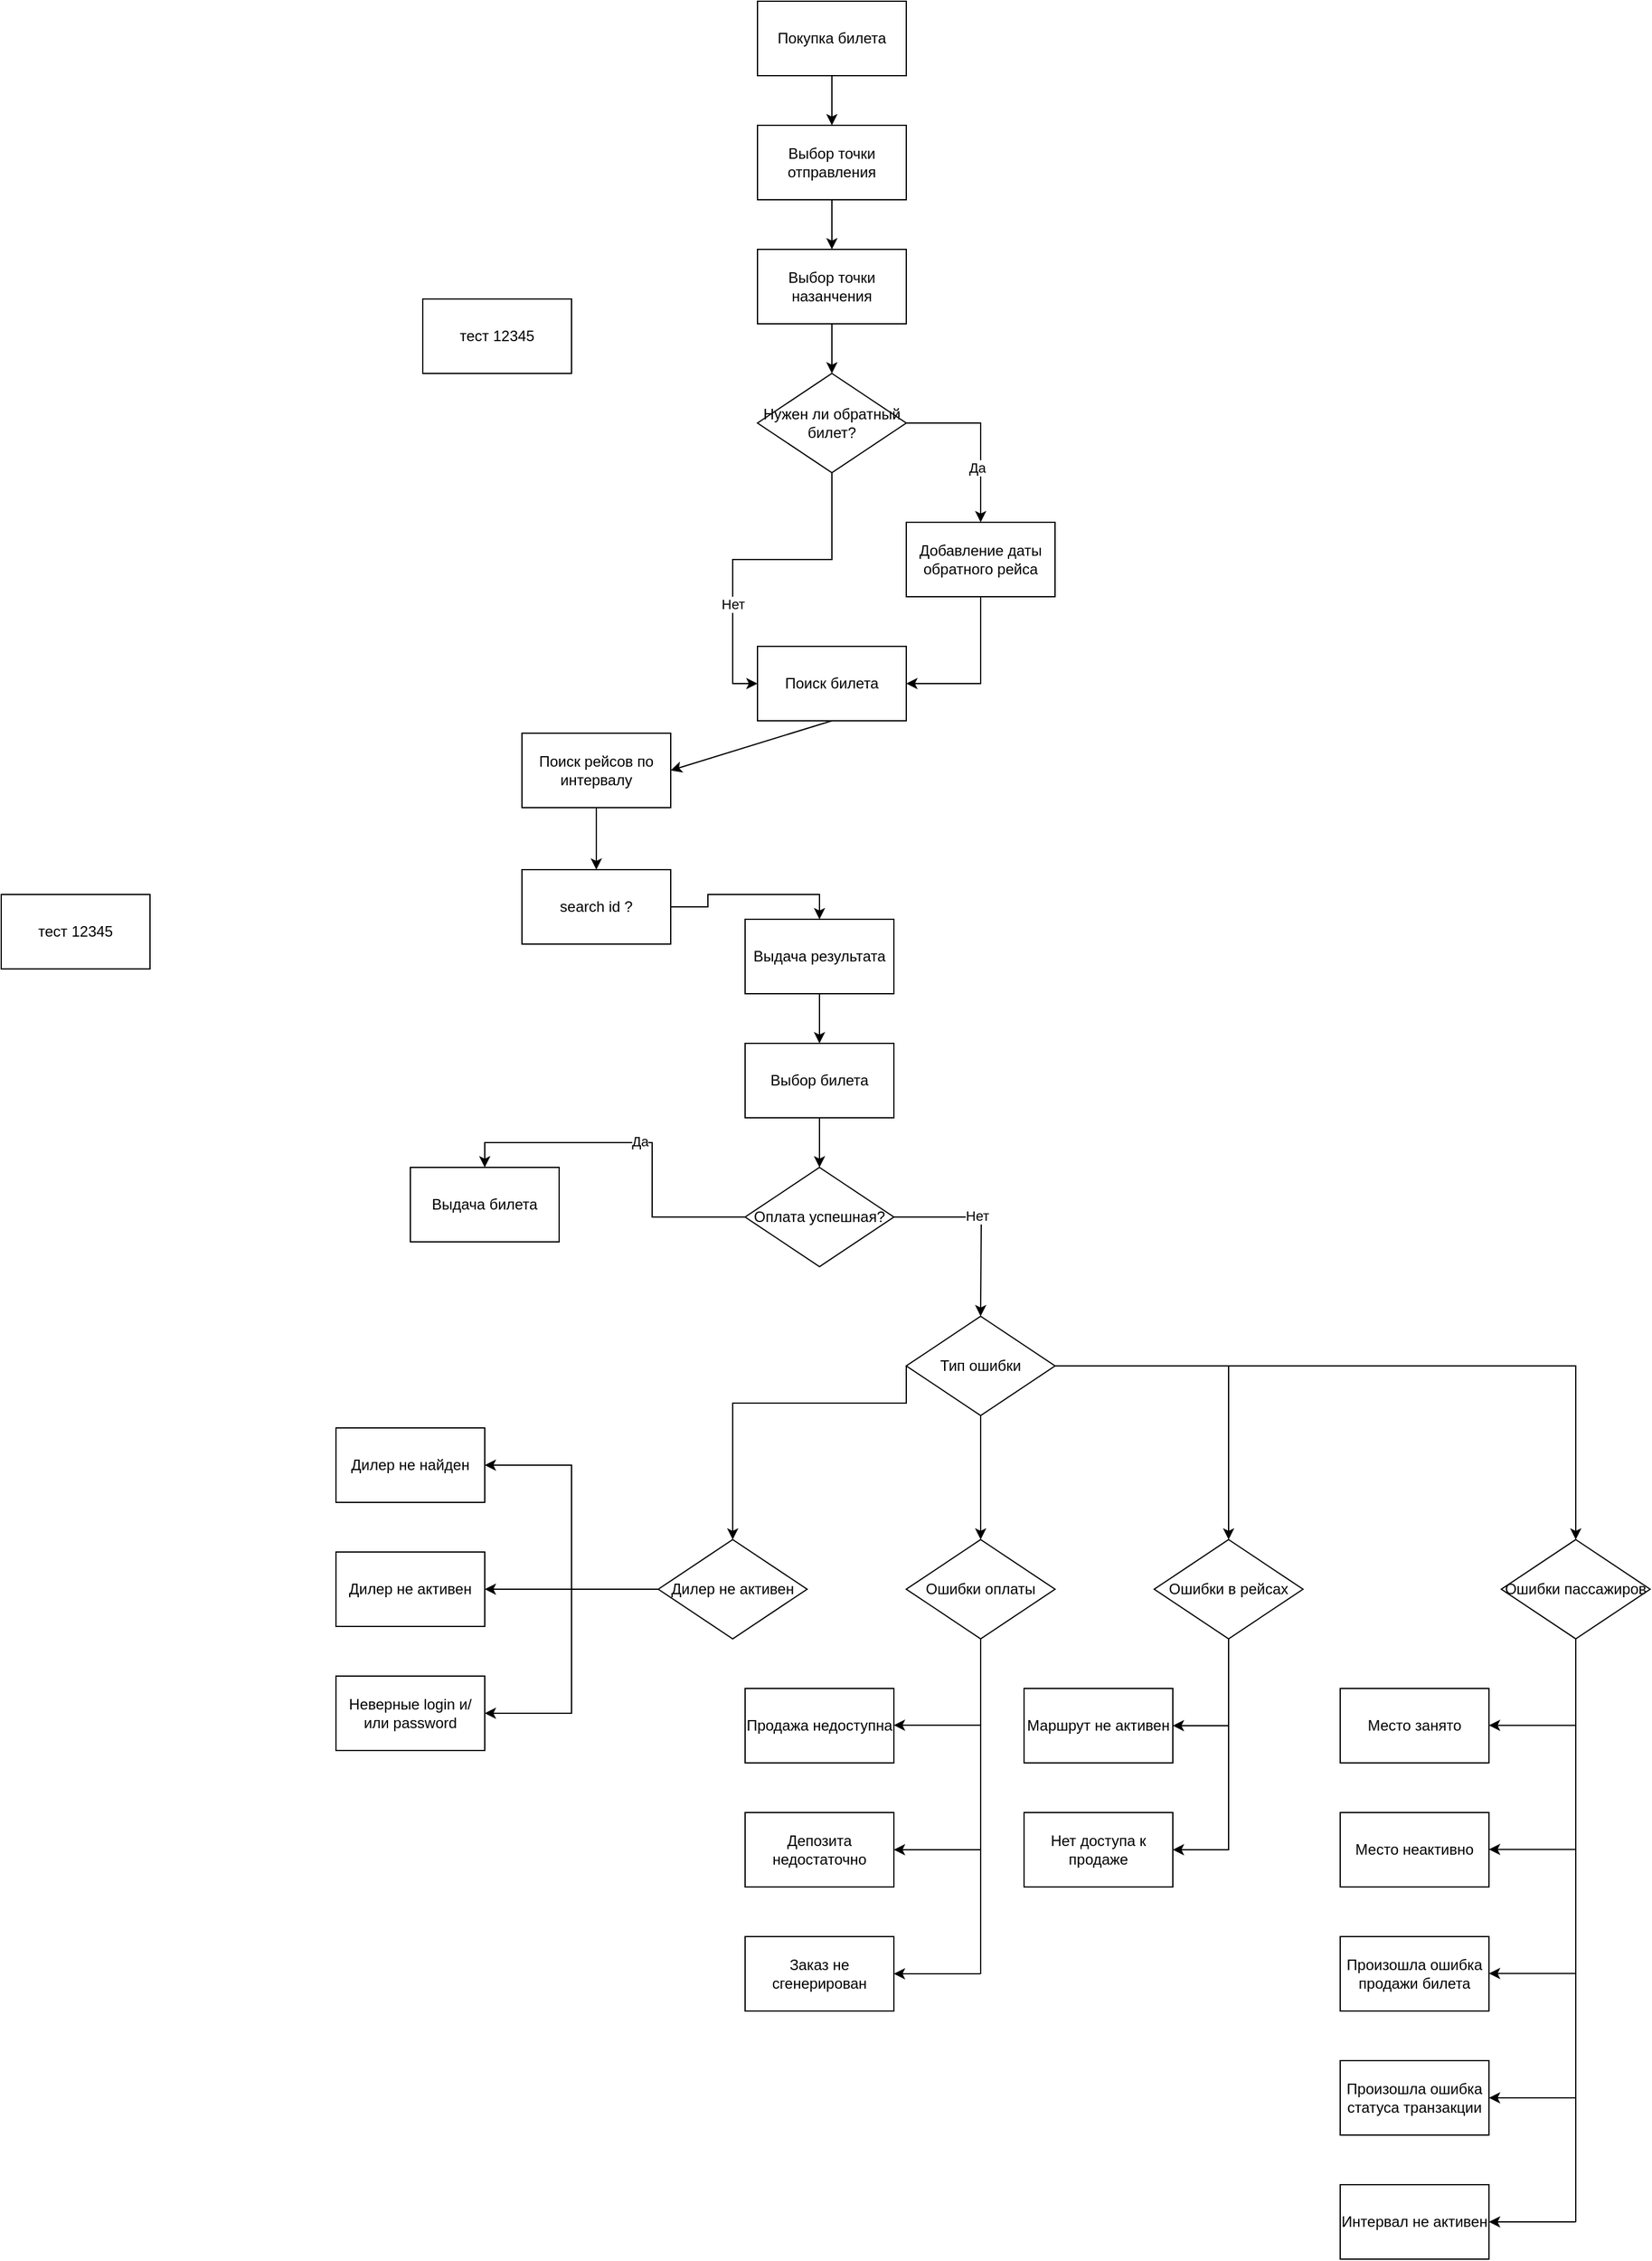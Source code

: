 <mxfile version="26.0.11">
  <diagram name="Page-1" id="7fRCmvekf1WJRbGHWaEq">
    <mxGraphModel dx="2276" dy="671" grid="1" gridSize="10" guides="1" tooltips="1" connect="1" arrows="1" fold="1" page="1" pageScale="1" pageWidth="850" pageHeight="1100" math="0" shadow="0">
      <root>
        <mxCell id="0" />
        <mxCell id="1" parent="0" />
        <mxCell id="qL8Xj3PJYmWpMpbPDrzU-1" value="Покупка билета" style="rounded=0;whiteSpace=wrap;html=1;" parent="1" vertex="1">
          <mxGeometry x="80" y="80" width="120" height="60" as="geometry" />
        </mxCell>
        <mxCell id="qL8Xj3PJYmWpMpbPDrzU-6" value="" style="edgeStyle=orthogonalEdgeStyle;rounded=0;orthogonalLoop=1;jettySize=auto;html=1;" parent="1" source="qL8Xj3PJYmWpMpbPDrzU-3" target="qL8Xj3PJYmWpMpbPDrzU-5" edge="1">
          <mxGeometry relative="1" as="geometry" />
        </mxCell>
        <mxCell id="qL8Xj3PJYmWpMpbPDrzU-3" value="Выбор точки отправления" style="rounded=0;whiteSpace=wrap;html=1;" parent="1" vertex="1">
          <mxGeometry x="80" y="180" width="120" height="60" as="geometry" />
        </mxCell>
        <mxCell id="qL8Xj3PJYmWpMpbPDrzU-4" value="" style="endArrow=classic;html=1;rounded=0;exitX=0.5;exitY=1;exitDx=0;exitDy=0;entryX=0.5;entryY=0;entryDx=0;entryDy=0;" parent="1" source="qL8Xj3PJYmWpMpbPDrzU-1" target="qL8Xj3PJYmWpMpbPDrzU-3" edge="1">
          <mxGeometry width="50" height="50" relative="1" as="geometry">
            <mxPoint x="400" y="270" as="sourcePoint" />
            <mxPoint x="450" y="220" as="targetPoint" />
          </mxGeometry>
        </mxCell>
        <mxCell id="qL8Xj3PJYmWpMpbPDrzU-15" value="" style="edgeStyle=orthogonalEdgeStyle;rounded=0;orthogonalLoop=1;jettySize=auto;html=1;" parent="1" source="qL8Xj3PJYmWpMpbPDrzU-5" target="qL8Xj3PJYmWpMpbPDrzU-14" edge="1">
          <mxGeometry relative="1" as="geometry" />
        </mxCell>
        <mxCell id="qL8Xj3PJYmWpMpbPDrzU-5" value="Выбор точки назанчения" style="rounded=0;whiteSpace=wrap;html=1;" parent="1" vertex="1">
          <mxGeometry x="80" y="280" width="120" height="60" as="geometry" />
        </mxCell>
        <mxCell id="qL8Xj3PJYmWpMpbPDrzU-19" style="edgeStyle=orthogonalEdgeStyle;rounded=0;orthogonalLoop=1;jettySize=auto;html=1;exitX=1;exitY=0.5;exitDx=0;exitDy=0;entryX=0.5;entryY=0;entryDx=0;entryDy=0;" parent="1" source="qL8Xj3PJYmWpMpbPDrzU-14" target="qL8Xj3PJYmWpMpbPDrzU-17" edge="1">
          <mxGeometry relative="1" as="geometry" />
        </mxCell>
        <mxCell id="qL8Xj3PJYmWpMpbPDrzU-20" value="Да" style="edgeLabel;html=1;align=center;verticalAlign=middle;resizable=0;points=[];" parent="qL8Xj3PJYmWpMpbPDrzU-19" vertex="1" connectable="0">
          <mxGeometry x="0.371" y="-3" relative="1" as="geometry">
            <mxPoint as="offset" />
          </mxGeometry>
        </mxCell>
        <mxCell id="qL8Xj3PJYmWpMpbPDrzU-22" style="edgeStyle=orthogonalEdgeStyle;rounded=0;orthogonalLoop=1;jettySize=auto;html=1;entryX=0;entryY=0.5;entryDx=0;entryDy=0;" parent="1" source="qL8Xj3PJYmWpMpbPDrzU-14" target="qL8Xj3PJYmWpMpbPDrzU-21" edge="1">
          <mxGeometry relative="1" as="geometry" />
        </mxCell>
        <mxCell id="qL8Xj3PJYmWpMpbPDrzU-23" value="Нет" style="edgeLabel;html=1;align=center;verticalAlign=middle;resizable=0;points=[];" parent="qL8Xj3PJYmWpMpbPDrzU-22" vertex="1" connectable="0">
          <mxGeometry x="0.378" relative="1" as="geometry">
            <mxPoint as="offset" />
          </mxGeometry>
        </mxCell>
        <mxCell id="qL8Xj3PJYmWpMpbPDrzU-14" value="Нужен ли обратный билет?" style="rhombus;whiteSpace=wrap;html=1;rounded=0;" parent="1" vertex="1">
          <mxGeometry x="80" y="380" width="120" height="80" as="geometry" />
        </mxCell>
        <mxCell id="qL8Xj3PJYmWpMpbPDrzU-24" style="edgeStyle=orthogonalEdgeStyle;rounded=0;orthogonalLoop=1;jettySize=auto;html=1;entryX=1;entryY=0.5;entryDx=0;entryDy=0;" parent="1" source="qL8Xj3PJYmWpMpbPDrzU-17" target="qL8Xj3PJYmWpMpbPDrzU-21" edge="1">
          <mxGeometry relative="1" as="geometry" />
        </mxCell>
        <mxCell id="qL8Xj3PJYmWpMpbPDrzU-17" value="Добавление даты обратного рейса" style="rounded=0;whiteSpace=wrap;html=1;" parent="1" vertex="1">
          <mxGeometry x="200" y="500" width="120" height="60" as="geometry" />
        </mxCell>
        <mxCell id="qL8Xj3PJYmWpMpbPDrzU-21" value="Поиск билета" style="rounded=0;whiteSpace=wrap;html=1;" parent="1" vertex="1">
          <mxGeometry x="80" y="600" width="120" height="60" as="geometry" />
        </mxCell>
        <mxCell id="qL8Xj3PJYmWpMpbPDrzU-28" value="" style="edgeStyle=orthogonalEdgeStyle;rounded=0;orthogonalLoop=1;jettySize=auto;html=1;" parent="1" source="qL8Xj3PJYmWpMpbPDrzU-25" edge="1">
          <mxGeometry relative="1" as="geometry">
            <mxPoint x="130.0" y="920" as="targetPoint" />
          </mxGeometry>
        </mxCell>
        <mxCell id="qL8Xj3PJYmWpMpbPDrzU-25" value="Выдача результата" style="rounded=0;whiteSpace=wrap;html=1;" parent="1" vertex="1">
          <mxGeometry x="70" y="820" width="120" height="60" as="geometry" />
        </mxCell>
        <mxCell id="qL8Xj3PJYmWpMpbPDrzU-33" style="edgeStyle=orthogonalEdgeStyle;rounded=0;orthogonalLoop=1;jettySize=auto;html=1;entryX=0.5;entryY=0;entryDx=0;entryDy=0;" parent="1" source="qL8Xj3PJYmWpMpbPDrzU-29" target="qL8Xj3PJYmWpMpbPDrzU-32" edge="1">
          <mxGeometry relative="1" as="geometry" />
        </mxCell>
        <mxCell id="qL8Xj3PJYmWpMpbPDrzU-34" value="Да" style="edgeLabel;html=1;align=center;verticalAlign=middle;resizable=0;points=[];" parent="qL8Xj3PJYmWpMpbPDrzU-33" vertex="1" connectable="0">
          <mxGeometry x="0.002" y="-1" relative="1" as="geometry">
            <mxPoint as="offset" />
          </mxGeometry>
        </mxCell>
        <mxCell id="qL8Xj3PJYmWpMpbPDrzU-29" value="Оплата успешная?" style="rhombus;whiteSpace=wrap;html=1;" parent="1" vertex="1">
          <mxGeometry x="70" y="1020" width="120" height="80" as="geometry" />
        </mxCell>
        <mxCell id="qL8Xj3PJYmWpMpbPDrzU-30" value="Выбор билета" style="rounded=0;whiteSpace=wrap;html=1;" parent="1" vertex="1">
          <mxGeometry x="70" y="920" width="120" height="60" as="geometry" />
        </mxCell>
        <mxCell id="qL8Xj3PJYmWpMpbPDrzU-31" value="" style="endArrow=classic;html=1;rounded=0;exitX=0.5;exitY=1;exitDx=0;exitDy=0;entryX=0.5;entryY=0;entryDx=0;entryDy=0;" parent="1" source="qL8Xj3PJYmWpMpbPDrzU-30" target="qL8Xj3PJYmWpMpbPDrzU-29" edge="1">
          <mxGeometry width="50" height="50" relative="1" as="geometry">
            <mxPoint x="120" y="930" as="sourcePoint" />
            <mxPoint x="170" y="880" as="targetPoint" />
          </mxGeometry>
        </mxCell>
        <mxCell id="qL8Xj3PJYmWpMpbPDrzU-32" value="Выдача билета" style="rounded=0;whiteSpace=wrap;html=1;" parent="1" vertex="1">
          <mxGeometry x="-200" y="1020" width="120" height="60" as="geometry" />
        </mxCell>
        <mxCell id="qL8Xj3PJYmWpMpbPDrzU-39" style="edgeStyle=orthogonalEdgeStyle;rounded=0;orthogonalLoop=1;jettySize=auto;html=1;entryX=0.583;entryY=0;entryDx=0;entryDy=0;entryPerimeter=0;" parent="1" source="qL8Xj3PJYmWpMpbPDrzU-29" edge="1">
          <mxGeometry relative="1" as="geometry">
            <mxPoint x="259.96" y="1140" as="targetPoint" />
          </mxGeometry>
        </mxCell>
        <mxCell id="qL8Xj3PJYmWpMpbPDrzU-40" value="Нет" style="edgeLabel;html=1;align=center;verticalAlign=middle;resizable=0;points=[];" parent="qL8Xj3PJYmWpMpbPDrzU-39" vertex="1" connectable="0">
          <mxGeometry x="-0.116" y="1" relative="1" as="geometry">
            <mxPoint as="offset" />
          </mxGeometry>
        </mxCell>
        <mxCell id="qL8Xj3PJYmWpMpbPDrzU-49" style="edgeStyle=orthogonalEdgeStyle;rounded=0;orthogonalLoop=1;jettySize=auto;html=1;exitX=0;exitY=0.5;exitDx=0;exitDy=0;" parent="1" source="qL8Xj3PJYmWpMpbPDrzU-42" target="qL8Xj3PJYmWpMpbPDrzU-48" edge="1">
          <mxGeometry relative="1" as="geometry">
            <Array as="points">
              <mxPoint x="200" y="1210" />
              <mxPoint x="60" y="1210" />
            </Array>
          </mxGeometry>
        </mxCell>
        <mxCell id="qL8Xj3PJYmWpMpbPDrzU-50" style="edgeStyle=orthogonalEdgeStyle;rounded=0;orthogonalLoop=1;jettySize=auto;html=1;exitX=0.5;exitY=1;exitDx=0;exitDy=0;entryX=0.5;entryY=0;entryDx=0;entryDy=0;" parent="1" source="qL8Xj3PJYmWpMpbPDrzU-42" target="qL8Xj3PJYmWpMpbPDrzU-46" edge="1">
          <mxGeometry relative="1" as="geometry" />
        </mxCell>
        <mxCell id="qL8Xj3PJYmWpMpbPDrzU-51" style="edgeStyle=orthogonalEdgeStyle;rounded=0;orthogonalLoop=1;jettySize=auto;html=1;exitX=1;exitY=0.5;exitDx=0;exitDy=0;entryX=0.5;entryY=0;entryDx=0;entryDy=0;" parent="1" source="qL8Xj3PJYmWpMpbPDrzU-42" target="qL8Xj3PJYmWpMpbPDrzU-47" edge="1">
          <mxGeometry relative="1" as="geometry" />
        </mxCell>
        <mxCell id="qL8Xj3PJYmWpMpbPDrzU-53" style="edgeStyle=orthogonalEdgeStyle;rounded=0;orthogonalLoop=1;jettySize=auto;html=1;" parent="1" source="qL8Xj3PJYmWpMpbPDrzU-42" target="qL8Xj3PJYmWpMpbPDrzU-52" edge="1">
          <mxGeometry relative="1" as="geometry" />
        </mxCell>
        <mxCell id="qL8Xj3PJYmWpMpbPDrzU-42" value="Тип ошибки" style="rhombus;whiteSpace=wrap;html=1;" parent="1" vertex="1">
          <mxGeometry x="200" y="1140" width="120" height="80" as="geometry" />
        </mxCell>
        <mxCell id="qL8Xj3PJYmWpMpbPDrzU-46" value="Ошибки оплаты" style="rhombus;whiteSpace=wrap;html=1;" parent="1" vertex="1">
          <mxGeometry x="200" y="1320" width="120" height="80" as="geometry" />
        </mxCell>
        <mxCell id="qL8Xj3PJYmWpMpbPDrzU-76" style="edgeStyle=orthogonalEdgeStyle;rounded=0;orthogonalLoop=1;jettySize=auto;html=1;entryX=1;entryY=0.5;entryDx=0;entryDy=0;" parent="1" source="qL8Xj3PJYmWpMpbPDrzU-47" target="qL8Xj3PJYmWpMpbPDrzU-69" edge="1">
          <mxGeometry relative="1" as="geometry" />
        </mxCell>
        <mxCell id="qL8Xj3PJYmWpMpbPDrzU-79" style="edgeStyle=orthogonalEdgeStyle;rounded=0;orthogonalLoop=1;jettySize=auto;html=1;entryX=1;entryY=0.5;entryDx=0;entryDy=0;" parent="1" source="qL8Xj3PJYmWpMpbPDrzU-47" target="qL8Xj3PJYmWpMpbPDrzU-77" edge="1">
          <mxGeometry relative="1" as="geometry" />
        </mxCell>
        <mxCell id="qL8Xj3PJYmWpMpbPDrzU-47" value="Ошибки в рейсах" style="rhombus;whiteSpace=wrap;html=1;" parent="1" vertex="1">
          <mxGeometry x="400" y="1320" width="120" height="80" as="geometry" />
        </mxCell>
        <mxCell id="qL8Xj3PJYmWpMpbPDrzU-57" style="edgeStyle=orthogonalEdgeStyle;rounded=0;orthogonalLoop=1;jettySize=auto;html=1;entryX=1;entryY=0.5;entryDx=0;entryDy=0;" parent="1" source="qL8Xj3PJYmWpMpbPDrzU-48" target="qL8Xj3PJYmWpMpbPDrzU-54" edge="1">
          <mxGeometry relative="1" as="geometry" />
        </mxCell>
        <mxCell id="qL8Xj3PJYmWpMpbPDrzU-58" style="edgeStyle=orthogonalEdgeStyle;rounded=0;orthogonalLoop=1;jettySize=auto;html=1;entryX=1;entryY=0.5;entryDx=0;entryDy=0;" parent="1" source="qL8Xj3PJYmWpMpbPDrzU-48" target="qL8Xj3PJYmWpMpbPDrzU-55" edge="1">
          <mxGeometry relative="1" as="geometry" />
        </mxCell>
        <mxCell id="qL8Xj3PJYmWpMpbPDrzU-59" style="edgeStyle=orthogonalEdgeStyle;rounded=0;orthogonalLoop=1;jettySize=auto;html=1;entryX=1;entryY=0.5;entryDx=0;entryDy=0;" parent="1" source="qL8Xj3PJYmWpMpbPDrzU-48" target="qL8Xj3PJYmWpMpbPDrzU-56" edge="1">
          <mxGeometry relative="1" as="geometry">
            <mxPoint x="-50" y="1370" as="targetPoint" />
          </mxGeometry>
        </mxCell>
        <mxCell id="qL8Xj3PJYmWpMpbPDrzU-48" value="Дилер не активен" style="rhombus;whiteSpace=wrap;html=1;" parent="1" vertex="1">
          <mxGeometry y="1320" width="120" height="80" as="geometry" />
        </mxCell>
        <mxCell id="qL8Xj3PJYmWpMpbPDrzU-52" value="Ошибки пассажиров" style="rhombus;whiteSpace=wrap;html=1;" parent="1" vertex="1">
          <mxGeometry x="680" y="1320" width="120" height="80" as="geometry" />
        </mxCell>
        <mxCell id="qL8Xj3PJYmWpMpbPDrzU-54" value="Дилер не активен" style="rounded=0;whiteSpace=wrap;html=1;" parent="1" vertex="1">
          <mxGeometry x="-260" y="1330" width="120" height="60" as="geometry" />
        </mxCell>
        <mxCell id="qL8Xj3PJYmWpMpbPDrzU-55" value="Дилер не найден" style="rounded=0;whiteSpace=wrap;html=1;" parent="1" vertex="1">
          <mxGeometry x="-260" y="1230" width="120" height="60" as="geometry" />
        </mxCell>
        <mxCell id="qL8Xj3PJYmWpMpbPDrzU-56" value="Неверные login и/или password" style="rounded=0;whiteSpace=wrap;html=1;" parent="1" vertex="1">
          <mxGeometry x="-260" y="1430" width="120" height="60" as="geometry" />
        </mxCell>
        <mxCell id="qL8Xj3PJYmWpMpbPDrzU-60" value="Продажа недоступна" style="rounded=0;whiteSpace=wrap;html=1;" parent="1" vertex="1">
          <mxGeometry x="70" y="1440" width="120" height="60" as="geometry" />
        </mxCell>
        <mxCell id="qL8Xj3PJYmWpMpbPDrzU-61" value="Депозита недостаточно" style="rounded=0;whiteSpace=wrap;html=1;" parent="1" vertex="1">
          <mxGeometry x="70" y="1540" width="120" height="60" as="geometry" />
        </mxCell>
        <mxCell id="qL8Xj3PJYmWpMpbPDrzU-62" value="Заказ не сгенерирован" style="rounded=0;whiteSpace=wrap;html=1;" parent="1" vertex="1">
          <mxGeometry x="70" y="1640" width="120" height="60" as="geometry" />
        </mxCell>
        <mxCell id="qL8Xj3PJYmWpMpbPDrzU-65" value="" style="endArrow=none;html=1;rounded=0;entryX=0.5;entryY=1;entryDx=0;entryDy=0;" parent="1" target="qL8Xj3PJYmWpMpbPDrzU-46" edge="1">
          <mxGeometry width="50" height="50" relative="1" as="geometry">
            <mxPoint x="260" y="1670" as="sourcePoint" />
            <mxPoint x="300" y="1530" as="targetPoint" />
          </mxGeometry>
        </mxCell>
        <mxCell id="qL8Xj3PJYmWpMpbPDrzU-66" value="" style="endArrow=classic;html=1;rounded=0;entryX=1;entryY=0.5;entryDx=0;entryDy=0;" parent="1" target="qL8Xj3PJYmWpMpbPDrzU-62" edge="1">
          <mxGeometry width="50" height="50" relative="1" as="geometry">
            <mxPoint x="260" y="1670" as="sourcePoint" />
            <mxPoint x="290" y="1570" as="targetPoint" />
          </mxGeometry>
        </mxCell>
        <mxCell id="qL8Xj3PJYmWpMpbPDrzU-67" value="" style="endArrow=classic;html=1;rounded=0;entryX=1;entryY=0.5;entryDx=0;entryDy=0;" parent="1" edge="1">
          <mxGeometry width="50" height="50" relative="1" as="geometry">
            <mxPoint x="260" y="1570" as="sourcePoint" />
            <mxPoint x="190" y="1570" as="targetPoint" />
          </mxGeometry>
        </mxCell>
        <mxCell id="qL8Xj3PJYmWpMpbPDrzU-68" value="" style="endArrow=classic;html=1;rounded=0;entryX=1;entryY=0.5;entryDx=0;entryDy=0;" parent="1" edge="1">
          <mxGeometry width="50" height="50" relative="1" as="geometry">
            <mxPoint x="260" y="1469.57" as="sourcePoint" />
            <mxPoint x="190" y="1469.57" as="targetPoint" />
          </mxGeometry>
        </mxCell>
        <mxCell id="qL8Xj3PJYmWpMpbPDrzU-69" value="Маршрут не активен" style="rounded=0;whiteSpace=wrap;html=1;" parent="1" vertex="1">
          <mxGeometry x="295" y="1440" width="120" height="60" as="geometry" />
        </mxCell>
        <mxCell id="qL8Xj3PJYmWpMpbPDrzU-70" value="Место занято" style="rounded=0;whiteSpace=wrap;html=1;" parent="1" vertex="1">
          <mxGeometry x="550" y="1440" width="120" height="60" as="geometry" />
        </mxCell>
        <mxCell id="qL8Xj3PJYmWpMpbPDrzU-71" value="Место неактивно" style="rounded=0;whiteSpace=wrap;html=1;" parent="1" vertex="1">
          <mxGeometry x="550" y="1540" width="120" height="60" as="geometry" />
        </mxCell>
        <mxCell id="qL8Xj3PJYmWpMpbPDrzU-72" value="Произошла ошибка продажи билета" style="rounded=0;whiteSpace=wrap;html=1;" parent="1" vertex="1">
          <mxGeometry x="550" y="1640" width="120" height="60" as="geometry" />
        </mxCell>
        <mxCell id="qL8Xj3PJYmWpMpbPDrzU-73" value="Произошла ошибка статуса транзакции" style="rounded=0;whiteSpace=wrap;html=1;" parent="1" vertex="1">
          <mxGeometry x="550" y="1740" width="120" height="60" as="geometry" />
        </mxCell>
        <mxCell id="qL8Xj3PJYmWpMpbPDrzU-74" value="Интервал не активен" style="rounded=0;whiteSpace=wrap;html=1;" parent="1" vertex="1">
          <mxGeometry x="550" y="1840" width="120" height="60" as="geometry" />
        </mxCell>
        <mxCell id="qL8Xj3PJYmWpMpbPDrzU-77" value="Нет доступа к продаже" style="rounded=0;whiteSpace=wrap;html=1;" parent="1" vertex="1">
          <mxGeometry x="295" y="1540" width="120" height="60" as="geometry" />
        </mxCell>
        <mxCell id="qL8Xj3PJYmWpMpbPDrzU-82" value="" style="endArrow=none;html=1;rounded=0;exitX=0.5;exitY=1;exitDx=0;exitDy=0;" parent="1" source="qL8Xj3PJYmWpMpbPDrzU-52" edge="1">
          <mxGeometry width="50" height="50" relative="1" as="geometry">
            <mxPoint x="600" y="1790" as="sourcePoint" />
            <mxPoint x="740" y="1870" as="targetPoint" />
          </mxGeometry>
        </mxCell>
        <mxCell id="qL8Xj3PJYmWpMpbPDrzU-83" value="" style="endArrow=classic;html=1;rounded=0;entryX=1;entryY=0.5;entryDx=0;entryDy=0;" parent="1" target="qL8Xj3PJYmWpMpbPDrzU-74" edge="1">
          <mxGeometry width="50" height="50" relative="1" as="geometry">
            <mxPoint x="740" y="1870" as="sourcePoint" />
            <mxPoint x="770" y="1840" as="targetPoint" />
          </mxGeometry>
        </mxCell>
        <mxCell id="qL8Xj3PJYmWpMpbPDrzU-84" value="" style="endArrow=classic;html=1;rounded=0;entryX=1;entryY=0.5;entryDx=0;entryDy=0;" parent="1" edge="1">
          <mxGeometry width="50" height="50" relative="1" as="geometry">
            <mxPoint x="740" y="1770" as="sourcePoint" />
            <mxPoint x="670" y="1770" as="targetPoint" />
          </mxGeometry>
        </mxCell>
        <mxCell id="qL8Xj3PJYmWpMpbPDrzU-85" value="" style="endArrow=classic;html=1;rounded=0;entryX=1;entryY=0.5;entryDx=0;entryDy=0;" parent="1" edge="1">
          <mxGeometry width="50" height="50" relative="1" as="geometry">
            <mxPoint x="740" y="1669.7" as="sourcePoint" />
            <mxPoint x="670" y="1669.7" as="targetPoint" />
          </mxGeometry>
        </mxCell>
        <mxCell id="qL8Xj3PJYmWpMpbPDrzU-86" value="" style="endArrow=classic;html=1;rounded=0;entryX=1;entryY=0.5;entryDx=0;entryDy=0;" parent="1" edge="1">
          <mxGeometry width="50" height="50" relative="1" as="geometry">
            <mxPoint x="740" y="1569.7" as="sourcePoint" />
            <mxPoint x="670" y="1569.7" as="targetPoint" />
          </mxGeometry>
        </mxCell>
        <mxCell id="qL8Xj3PJYmWpMpbPDrzU-87" value="" style="endArrow=classic;html=1;rounded=0;entryX=1;entryY=0.5;entryDx=0;entryDy=0;" parent="1" edge="1">
          <mxGeometry width="50" height="50" relative="1" as="geometry">
            <mxPoint x="740" y="1469.7" as="sourcePoint" />
            <mxPoint x="670" y="1469.7" as="targetPoint" />
          </mxGeometry>
        </mxCell>
        <mxCell id="G1BRfyd90inixwe90rNa-10" style="edgeStyle=orthogonalEdgeStyle;rounded=0;orthogonalLoop=1;jettySize=auto;html=1;entryX=0.5;entryY=0;entryDx=0;entryDy=0;" parent="1" source="G1BRfyd90inixwe90rNa-7" target="G1BRfyd90inixwe90rNa-8" edge="1">
          <mxGeometry relative="1" as="geometry" />
        </mxCell>
        <mxCell id="G1BRfyd90inixwe90rNa-7" value="Поиск рейсов по интервалу" style="rounded=0;whiteSpace=wrap;html=1;" parent="1" vertex="1">
          <mxGeometry x="-110" y="670" width="120" height="60" as="geometry" />
        </mxCell>
        <mxCell id="G1BRfyd90inixwe90rNa-11" style="edgeStyle=orthogonalEdgeStyle;rounded=0;orthogonalLoop=1;jettySize=auto;html=1;entryX=0.5;entryY=0;entryDx=0;entryDy=0;" parent="1" source="G1BRfyd90inixwe90rNa-8" target="qL8Xj3PJYmWpMpbPDrzU-25" edge="1">
          <mxGeometry relative="1" as="geometry" />
        </mxCell>
        <mxCell id="G1BRfyd90inixwe90rNa-8" value="search id ?" style="rounded=0;whiteSpace=wrap;html=1;" parent="1" vertex="1">
          <mxGeometry x="-110" y="780" width="120" height="60" as="geometry" />
        </mxCell>
        <mxCell id="G1BRfyd90inixwe90rNa-9" value="" style="endArrow=classic;html=1;rounded=0;exitX=0.5;exitY=1;exitDx=0;exitDy=0;entryX=1;entryY=0.5;entryDx=0;entryDy=0;" parent="1" source="qL8Xj3PJYmWpMpbPDrzU-21" target="G1BRfyd90inixwe90rNa-7" edge="1">
          <mxGeometry width="50" height="50" relative="1" as="geometry">
            <mxPoint x="410" y="930" as="sourcePoint" />
            <mxPoint x="460" y="880" as="targetPoint" />
          </mxGeometry>
        </mxCell>
        <mxCell id="G1BRfyd90inixwe90rNa-15" value="тест 12345" style="rounded=0;whiteSpace=wrap;html=1;" parent="1" vertex="1">
          <mxGeometry x="-530" y="800" width="120" height="60" as="geometry" />
        </mxCell>
        <mxCell id="Lz7pOEYVJQ1kgy6Lk-gU-1" value="тест 12345" style="rounded=0;whiteSpace=wrap;html=1;" vertex="1" parent="1">
          <mxGeometry x="-190" y="320" width="120" height="60" as="geometry" />
        </mxCell>
      </root>
    </mxGraphModel>
  </diagram>
</mxfile>
